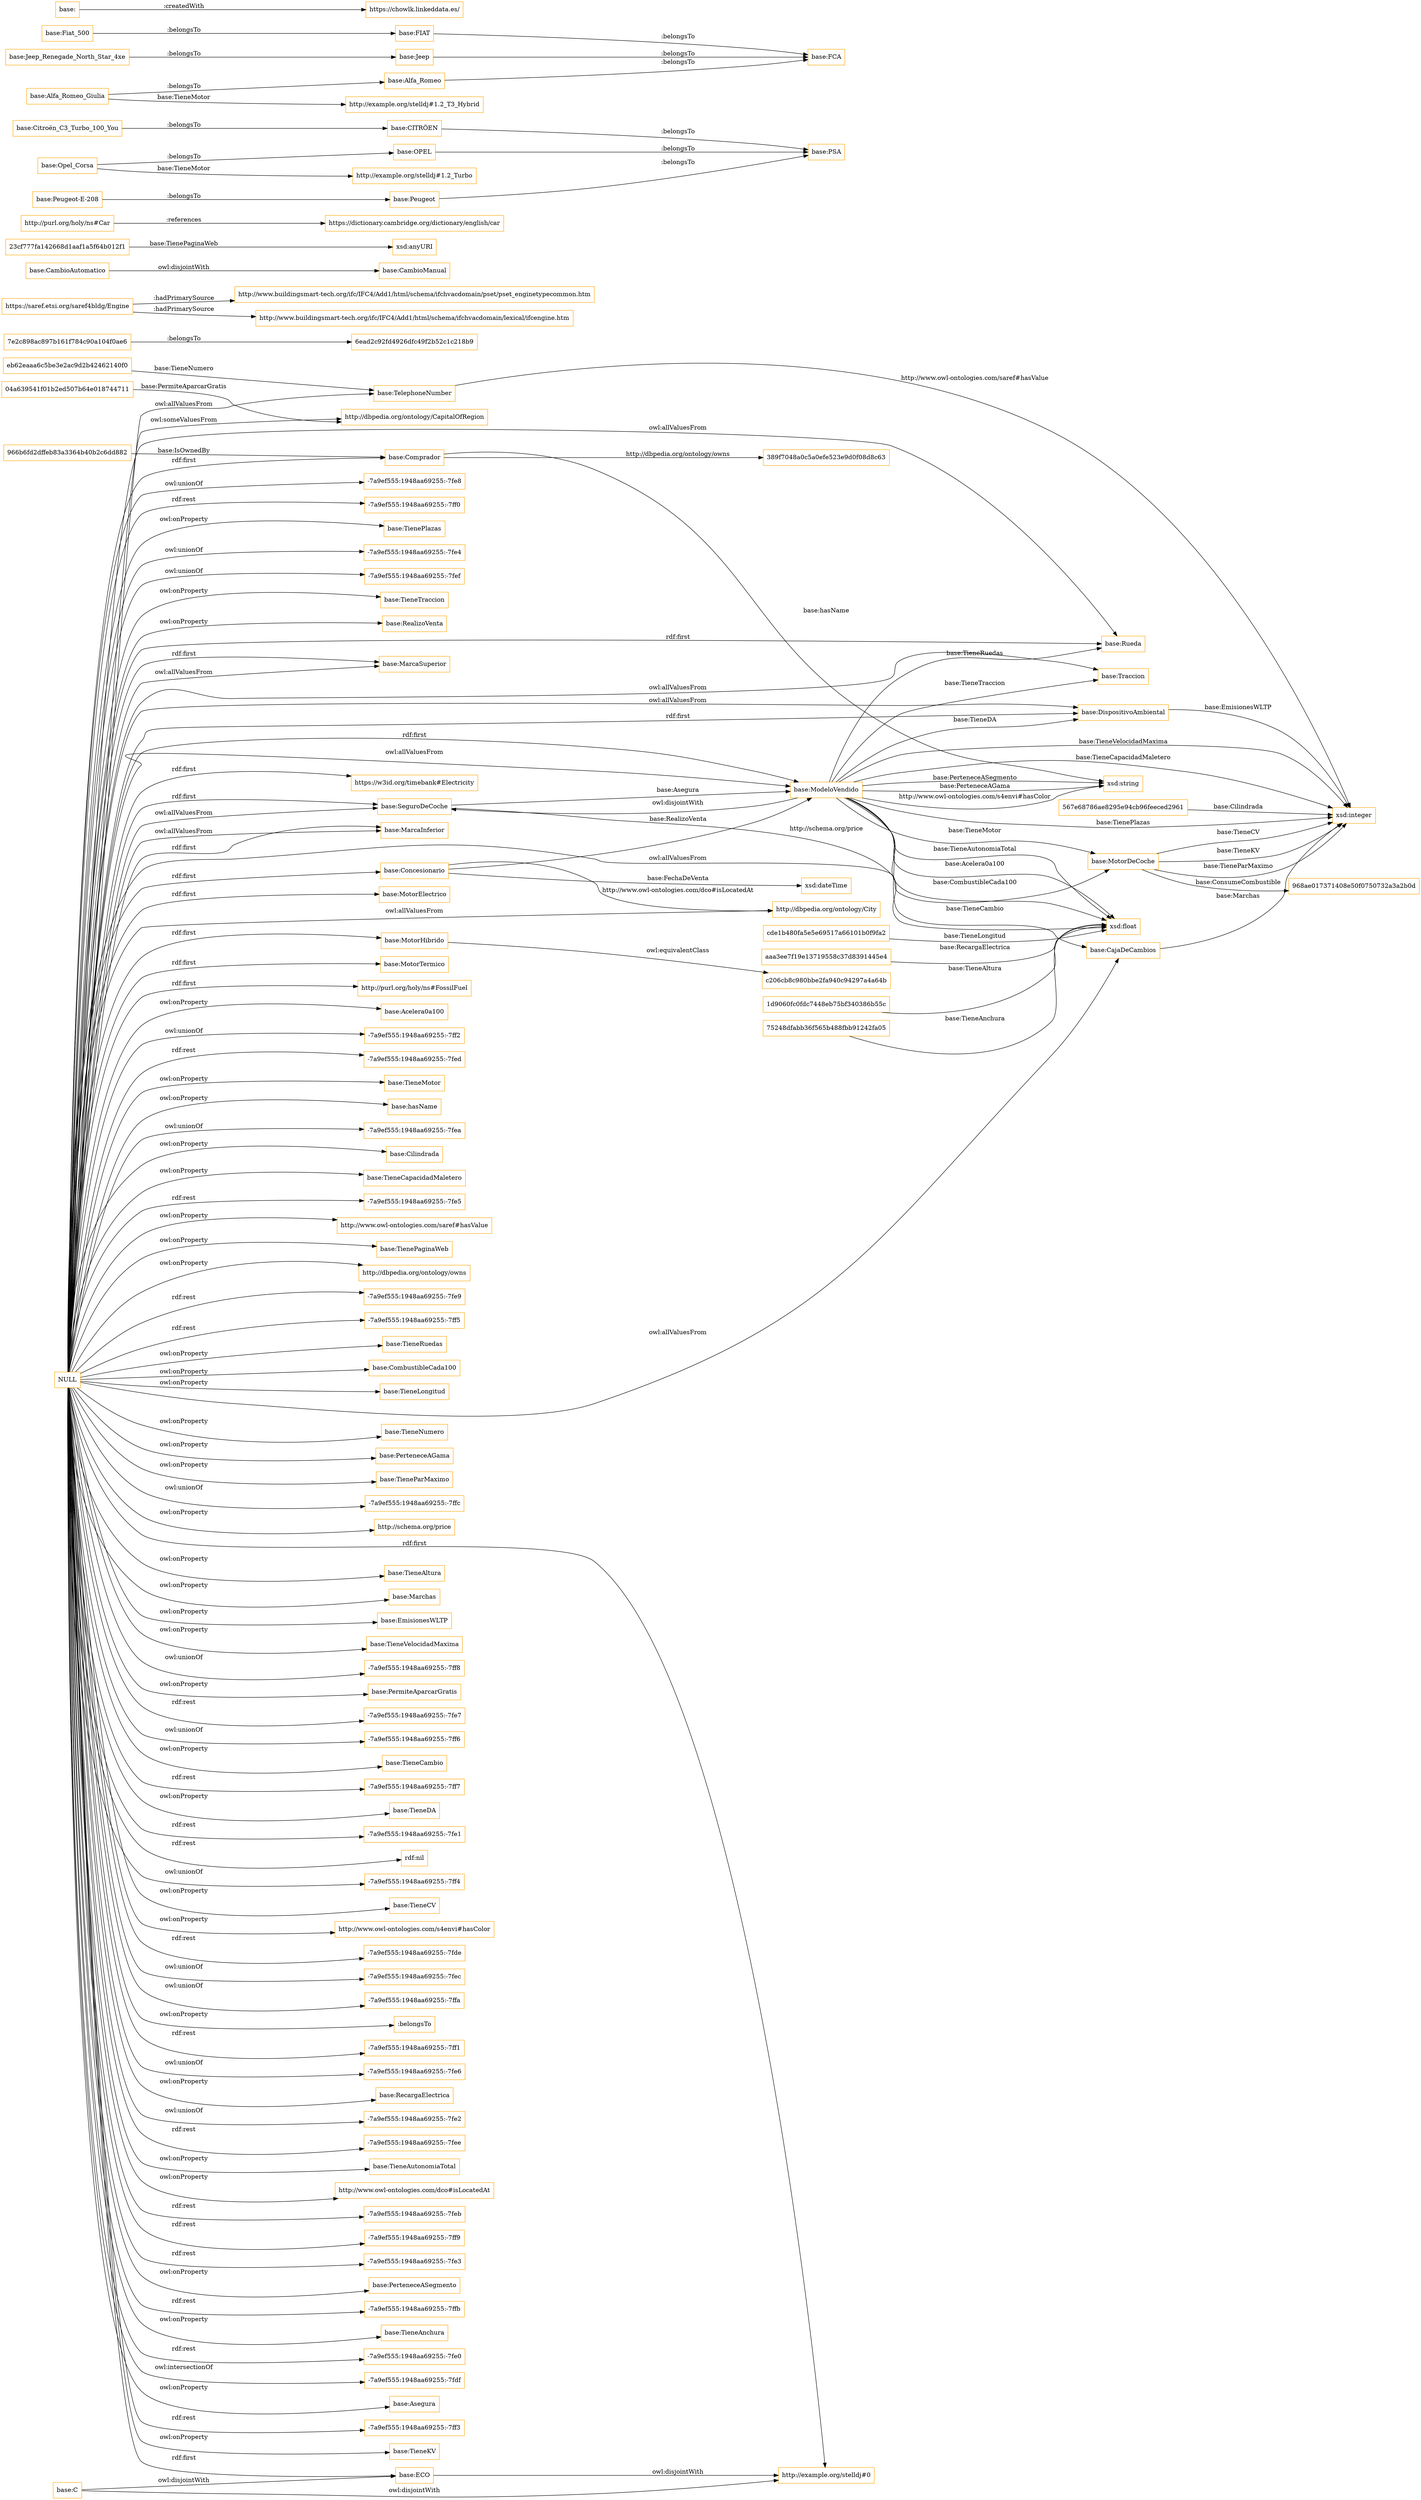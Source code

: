 digraph ar2dtool_diagram { 
rankdir=LR;
size="1501"
node [shape = rectangle, color="orange"]; "c206cb8c980bbe2fa940c94297a4a64b" "base:Traccion" "7e2c898ac897b161f784c90a104f0ae6" "6ead2c92fd4926dfc49f2b52c1c218b9" "1d9060fc0fdc7448eb75bf340386b55c" "base:SeguroDeCoche" "aaa3ee7f19e13719558c37d8391445e4" "base:MarcaSuperior" "http://dbpedia.org/ontology/CapitalOfRegion" "base:DispositivoAmbiental" "389f7048a0c5a0efe523e9d0f08d8c63" "https://saref.etsi.org/saref4bldg/Engine" "eb62eaaa6c5be3e2ac9d2b42462140f0" "base:TelephoneNumber" "base:Comprador" "75248dfabb36f565b488fbb91242fa05" "base:MotorDeCoche" "base:Rueda" "966b6fd2dffeb83a3364b40b2c6dd882" "567e68786ae8295e94cb96feeced2961" "968ae017371408e50f0750732a3a2b0d" "base:Concesionario" "base:CambioManual" "https://w3id.org/timebank#Electricity" "23cf777fa142668d1aaf1a5f64b012f1" "04a639541f01b2ed507b64e018744711" "base:CajaDeCambios" "base:MarcaInferior" "base:CambioAutomatico" "http://dbpedia.org/ontology/City" "base:C" "base:ECO" "http://purl.org/holy/ns#Car" "base:ModeloVendido" "base:MotorElectrico" "base:MotorHibrido" "cde1b480fa5e5e69517a66101b0f9fa2" "http://example.org/stelldj#0" "base:MotorTermico" "http://purl.org/holy/ns#FossilFuel" ; /*classes style*/
	"base:C" -> "http://example.org/stelldj#0" [ label = "owl:disjointWith" ];
	"base:C" -> "base:ECO" [ label = "owl:disjointWith" ];
	"base:Citroën_C3_Turbo_100_You" -> "base:CITRÖEN" [ label = ":belongsTo" ];
	"base:Fiat_500" -> "base:FIAT" [ label = ":belongsTo" ];
	"base:Jeep_Renegade_North_Star_4xe" -> "base:Jeep" [ label = ":belongsTo" ];
	"http://purl.org/holy/ns#Car" -> "https://dictionary.cambridge.org/dictionary/english/car" [ label = ":references" ];
	"base:Opel_Corsa" -> "base:OPEL" [ label = ":belongsTo" ];
	"base:Opel_Corsa" -> "http://example.org/stelldj#1.2_Turbo" [ label = "base:TieneMotor" ];
	"base:Alfa_Romeo_Giulia" -> "base:Alfa_Romeo" [ label = ":belongsTo" ];
	"base:Alfa_Romeo_Giulia" -> "http://example.org/stelldj#1.2_T3_Hybrid" [ label = "base:TieneMotor" ];
	"base:CITRÖEN" -> "base:PSA" [ label = ":belongsTo" ];
	"base:FIAT" -> "base:FCA" [ label = ":belongsTo" ];
	"base:CambioAutomatico" -> "base:CambioManual" [ label = "owl:disjointWith" ];
	"NULL" -> "base:Traccion" [ label = "owl:allValuesFrom" ];
	"NULL" -> "base:Acelera0a100" [ label = "owl:onProperty" ];
	"NULL" -> "base:MarcaInferior" [ label = "owl:allValuesFrom" ];
	"NULL" -> "-7a9ef555:1948aa69255:-7ff2" [ label = "owl:unionOf" ];
	"NULL" -> "-7a9ef555:1948aa69255:-7fed" [ label = "rdf:rest" ];
	"NULL" -> "base:TieneMotor" [ label = "owl:onProperty" ];
	"NULL" -> "base:hasName" [ label = "owl:onProperty" ];
	"NULL" -> "base:Comprador" [ label = "rdf:first" ];
	"NULL" -> "-7a9ef555:1948aa69255:-7fea" [ label = "owl:unionOf" ];
	"NULL" -> "base:Cilindrada" [ label = "owl:onProperty" ];
	"NULL" -> "base:TieneCapacidadMaletero" [ label = "owl:onProperty" ];
	"NULL" -> "-7a9ef555:1948aa69255:-7fe5" [ label = "rdf:rest" ];
	"NULL" -> "base:MotorTermico" [ label = "rdf:first" ];
	"NULL" -> "http://www.owl-ontologies.com/saref#hasValue" [ label = "owl:onProperty" ];
	"NULL" -> "base:TienePaginaWeb" [ label = "owl:onProperty" ];
	"NULL" -> "http://dbpedia.org/ontology/owns" [ label = "owl:onProperty" ];
	"NULL" -> "-7a9ef555:1948aa69255:-7fe9" [ label = "rdf:rest" ];
	"NULL" -> "-7a9ef555:1948aa69255:-7ff5" [ label = "rdf:rest" ];
	"NULL" -> "base:TieneRuedas" [ label = "owl:onProperty" ];
	"NULL" -> "base:CombustibleCada100" [ label = "owl:onProperty" ];
	"NULL" -> "base:TieneLongitud" [ label = "owl:onProperty" ];
	"NULL" -> "base:TieneNumero" [ label = "owl:onProperty" ];
	"NULL" -> "http://example.org/stelldj#0" [ label = "rdf:first" ];
	"NULL" -> "base:PerteneceAGama" [ label = "owl:onProperty" ];
	"NULL" -> "base:ModeloVendido" [ label = "owl:allValuesFrom" ];
	"NULL" -> "base:TieneParMaximo" [ label = "owl:onProperty" ];
	"NULL" -> "-7a9ef555:1948aa69255:-7ffc" [ label = "owl:unionOf" ];
	"NULL" -> "http://schema.org/price" [ label = "owl:onProperty" ];
	"NULL" -> "base:TieneAltura" [ label = "owl:onProperty" ];
	"NULL" -> "base:Marchas" [ label = "owl:onProperty" ];
	"NULL" -> "base:EmisionesWLTP" [ label = "owl:onProperty" ];
	"NULL" -> "base:TieneVelocidadMaxima" [ label = "owl:onProperty" ];
	"NULL" -> "-7a9ef555:1948aa69255:-7ff8" [ label = "owl:unionOf" ];
	"NULL" -> "base:PermiteAparcarGratis" [ label = "owl:onProperty" ];
	"NULL" -> "-7a9ef555:1948aa69255:-7fe7" [ label = "rdf:rest" ];
	"NULL" -> "base:ModeloVendido" [ label = "rdf:first" ];
	"NULL" -> "base:Rueda" [ label = "owl:allValuesFrom" ];
	"NULL" -> "base:CajaDeCambios" [ label = "owl:allValuesFrom" ];
	"NULL" -> "-7a9ef555:1948aa69255:-7ff6" [ label = "owl:unionOf" ];
	"NULL" -> "base:TieneCambio" [ label = "owl:onProperty" ];
	"NULL" -> "-7a9ef555:1948aa69255:-7ff7" [ label = "rdf:rest" ];
	"NULL" -> "https://w3id.org/timebank#Electricity" [ label = "rdf:first" ];
	"NULL" -> "base:TieneDA" [ label = "owl:onProperty" ];
	"NULL" -> "-7a9ef555:1948aa69255:-7fe1" [ label = "rdf:rest" ];
	"NULL" -> "rdf:nil" [ label = "rdf:rest" ];
	"NULL" -> "-7a9ef555:1948aa69255:-7ff4" [ label = "owl:unionOf" ];
	"NULL" -> "base:DispositivoAmbiental" [ label = "owl:allValuesFrom" ];
	"NULL" -> "base:DispositivoAmbiental" [ label = "rdf:first" ];
	"NULL" -> "base:TieneCV" [ label = "owl:onProperty" ];
	"NULL" -> "http://purl.org/holy/ns#FossilFuel" [ label = "rdf:first" ];
	"NULL" -> "http://www.owl-ontologies.com/s4envi#hasColor" [ label = "owl:onProperty" ];
	"NULL" -> "base:MarcaSuperior" [ label = "rdf:first" ];
	"NULL" -> "-7a9ef555:1948aa69255:-7fde" [ label = "rdf:rest" ];
	"NULL" -> "-7a9ef555:1948aa69255:-7fec" [ label = "owl:unionOf" ];
	"NULL" -> "-7a9ef555:1948aa69255:-7ffa" [ label = "owl:unionOf" ];
	"NULL" -> ":belongsTo" [ label = "owl:onProperty" ];
	"NULL" -> "-7a9ef555:1948aa69255:-7ff1" [ label = "rdf:rest" ];
	"NULL" -> "base:SeguroDeCoche" [ label = "owl:allValuesFrom" ];
	"NULL" -> "base:Concesionario" [ label = "rdf:first" ];
	"NULL" -> "base:SeguroDeCoche" [ label = "rdf:first" ];
	"NULL" -> "-7a9ef555:1948aa69255:-7fe6" [ label = "owl:unionOf" ];
	"NULL" -> "base:MotorElectrico" [ label = "rdf:first" ];
	"NULL" -> "base:RecargaElectrica" [ label = "owl:onProperty" ];
	"NULL" -> "base:Rueda" [ label = "rdf:first" ];
	"NULL" -> "-7a9ef555:1948aa69255:-7fe2" [ label = "owl:unionOf" ];
	"NULL" -> "-7a9ef555:1948aa69255:-7fee" [ label = "rdf:rest" ];
	"NULL" -> "base:TieneAutonomiaTotal" [ label = "owl:onProperty" ];
	"NULL" -> "base:ECO" [ label = "rdf:first" ];
	"NULL" -> "http://www.owl-ontologies.com/dco#isLocatedAt" [ label = "owl:onProperty" ];
	"NULL" -> "-7a9ef555:1948aa69255:-7feb" [ label = "rdf:rest" ];
	"NULL" -> "base:MarcaInferior" [ label = "rdf:first" ];
	"NULL" -> "-7a9ef555:1948aa69255:-7ff9" [ label = "rdf:rest" ];
	"NULL" -> "-7a9ef555:1948aa69255:-7fe3" [ label = "rdf:rest" ];
	"NULL" -> "http://dbpedia.org/ontology/CapitalOfRegion" [ label = "owl:someValuesFrom" ];
	"NULL" -> "base:MotorHibrido" [ label = "rdf:first" ];
	"NULL" -> "base:PerteneceASegmento" [ label = "owl:onProperty" ];
	"NULL" -> "-7a9ef555:1948aa69255:-7ffb" [ label = "rdf:rest" ];
	"NULL" -> "base:TieneAnchura" [ label = "owl:onProperty" ];
	"NULL" -> "-7a9ef555:1948aa69255:-7fe0" [ label = "rdf:rest" ];
	"NULL" -> "-7a9ef555:1948aa69255:-7fdf" [ label = "owl:intersectionOf" ];
	"NULL" -> "base:TelephoneNumber" [ label = "owl:allValuesFrom" ];
	"NULL" -> "base:MotorDeCoche" [ label = "owl:allValuesFrom" ];
	"NULL" -> "http://dbpedia.org/ontology/City" [ label = "owl:allValuesFrom" ];
	"NULL" -> "base:Asegura" [ label = "owl:onProperty" ];
	"NULL" -> "base:MarcaSuperior" [ label = "owl:allValuesFrom" ];
	"NULL" -> "-7a9ef555:1948aa69255:-7ff3" [ label = "rdf:rest" ];
	"NULL" -> "base:TieneKV" [ label = "owl:onProperty" ];
	"NULL" -> "-7a9ef555:1948aa69255:-7fe8" [ label = "owl:unionOf" ];
	"NULL" -> "-7a9ef555:1948aa69255:-7ff0" [ label = "rdf:rest" ];
	"NULL" -> "base:TienePlazas" [ label = "owl:onProperty" ];
	"NULL" -> "-7a9ef555:1948aa69255:-7fe4" [ label = "owl:unionOf" ];
	"NULL" -> "-7a9ef555:1948aa69255:-7fef" [ label = "owl:unionOf" ];
	"NULL" -> "base:TieneTraccion" [ label = "owl:onProperty" ];
	"NULL" -> "base:RealizoVenta" [ label = "owl:onProperty" ];
	"base:Alfa_Romeo" -> "base:FCA" [ label = ":belongsTo" ];
	"base:Peugeot" -> "base:PSA" [ label = ":belongsTo" ];
	"base:Jeep" -> "base:FCA" [ label = ":belongsTo" ];
	"base:OPEL" -> "base:PSA" [ label = ":belongsTo" ];
	"base:MotorHibrido" -> "c206cb8c980bbe2fa940c94297a4a64b" [ label = "owl:equivalentClass" ];
	"base:Peugeot-E-208" -> "base:Peugeot" [ label = ":belongsTo" ];
	"https://saref.etsi.org/saref4bldg/Engine" -> "http://www.buildingsmart-tech.org/ifc/IFC4/Add1/html/schema/ifchvacdomain/pset/pset_enginetypecommon.htm" [ label = ":hadPrimarySource" ];
	"https://saref.etsi.org/saref4bldg/Engine" -> "http://www.buildingsmart-tech.org/ifc/IFC4/Add1/html/schema/ifchvacdomain/lexical/ifcengine.htm" [ label = ":hadPrimarySource" ];
	"base:ECO" -> "http://example.org/stelldj#0" [ label = "owl:disjointWith" ];
	"base:ModeloVendido" -> "base:SeguroDeCoche" [ label = "owl:disjointWith" ];
	"base:" -> "https://chowlk.linkeddata.es/" [ label = ":createdWith" ];
	"966b6fd2dffeb83a3364b40b2c6dd882" -> "base:Comprador" [ label = "base:IsOwnedBy" ];
	"base:Comprador" -> "xsd:string" [ label = "base:hasName" ];
	"base:Concesionario" -> "xsd:dateTime" [ label = "base:FechaDeVenta" ];
	"eb62eaaa6c5be3e2ac9d2b42462140f0" -> "base:TelephoneNumber" [ label = "base:TieneNumero" ];
	"base:ModeloVendido" -> "base:Traccion" [ label = "base:TieneTraccion" ];
	"23cf777fa142668d1aaf1a5f64b012f1" -> "xsd:anyURI" [ label = "base:TienePaginaWeb" ];
	"cde1b480fa5e5e69517a66101b0f9fa2" -> "xsd:float" [ label = "base:TieneLongitud" ];
	"1d9060fc0fdc7448eb75bf340386b55c" -> "xsd:float" [ label = "base:TieneAltura" ];
	"base:ModeloVendido" -> "xsd:float" [ label = "base:Acelera0a100" ];
	"base:MotorDeCoche" -> "xsd:integer" [ label = "base:TieneCV" ];
	"base:TelephoneNumber" -> "xsd:integer" [ label = "http://www.owl-ontologies.com/saref#hasValue" ];
	"base:ModeloVendido" -> "base:Rueda" [ label = "base:TieneRuedas" ];
	"base:MotorDeCoche" -> "968ae017371408e50f0750732a3a2b0d" [ label = "base:ConsumeCombustible" ];
	"base:Concesionario" -> "base:ModeloVendido" [ label = "base:RealizoVenta" ];
	"base:Concesionario" -> "http://dbpedia.org/ontology/City" [ label = "http://www.owl-ontologies.com/dco#isLocatedAt" ];
	"base:SeguroDeCoche" -> "xsd:float" [ label = "http://schema.org/price" ];
	"base:SeguroDeCoche" -> "base:ModeloVendido" [ label = "base:Asegura" ];
	"base:ModeloVendido" -> "base:DispositivoAmbiental" [ label = "base:TieneDA" ];
	"base:ModeloVendido" -> "base:CajaDeCambios" [ label = "base:TieneCambio" ];
	"base:ModeloVendido" -> "xsd:float" [ label = "base:CombustibleCada100" ];
	"75248dfabb36f565b488fbb91242fa05" -> "xsd:float" [ label = "base:TieneAnchura" ];
	"base:ModeloVendido" -> "xsd:string" [ label = "base:PerteneceAGama" ];
	"base:ModeloVendido" -> "xsd:integer" [ label = "base:TieneVelocidadMaxima" ];
	"base:ModeloVendido" -> "xsd:integer" [ label = "base:TieneCapacidadMaletero" ];
	"base:MotorDeCoche" -> "xsd:integer" [ label = "base:TieneKV" ];
	"base:ModeloVendido" -> "xsd:string" [ label = "http://www.owl-ontologies.com/s4envi#hasColor" ];
	"base:ModeloVendido" -> "xsd:float" [ label = "base:TieneAutonomiaTotal" ];
	"7e2c898ac897b161f784c90a104f0ae6" -> "6ead2c92fd4926dfc49f2b52c1c218b9" [ label = ":belongsTo" ];
	"base:CajaDeCambios" -> "xsd:integer" [ label = "base:Marchas" ];
	"base:ModeloVendido" -> "base:MotorDeCoche" [ label = "base:TieneMotor" ];
	"base:ModeloVendido" -> "xsd:string" [ label = "base:PerteneceASegmento" ];
	"aaa3ee7f19e13719558c37d8391445e4" -> "xsd:float" [ label = "base:RecargaElectrica" ];
	"base:Comprador" -> "389f7048a0c5a0efe523e9d0f08d8c63" [ label = "http://dbpedia.org/ontology/owns" ];
	"base:ModeloVendido" -> "xsd:integer" [ label = "base:TienePlazas" ];
	"base:MotorDeCoche" -> "xsd:integer" [ label = "base:TieneParMaximo" ];
	"567e68786ae8295e94cb96feeced2961" -> "xsd:integer" [ label = "base:Cilindrada" ];
	"base:DispositivoAmbiental" -> "xsd:integer" [ label = "base:EmisionesWLTP" ];
	"04a639541f01b2ed507b64e018744711" -> "http://dbpedia.org/ontology/CapitalOfRegion" [ label = "base:PermiteAparcarGratis" ];

}
